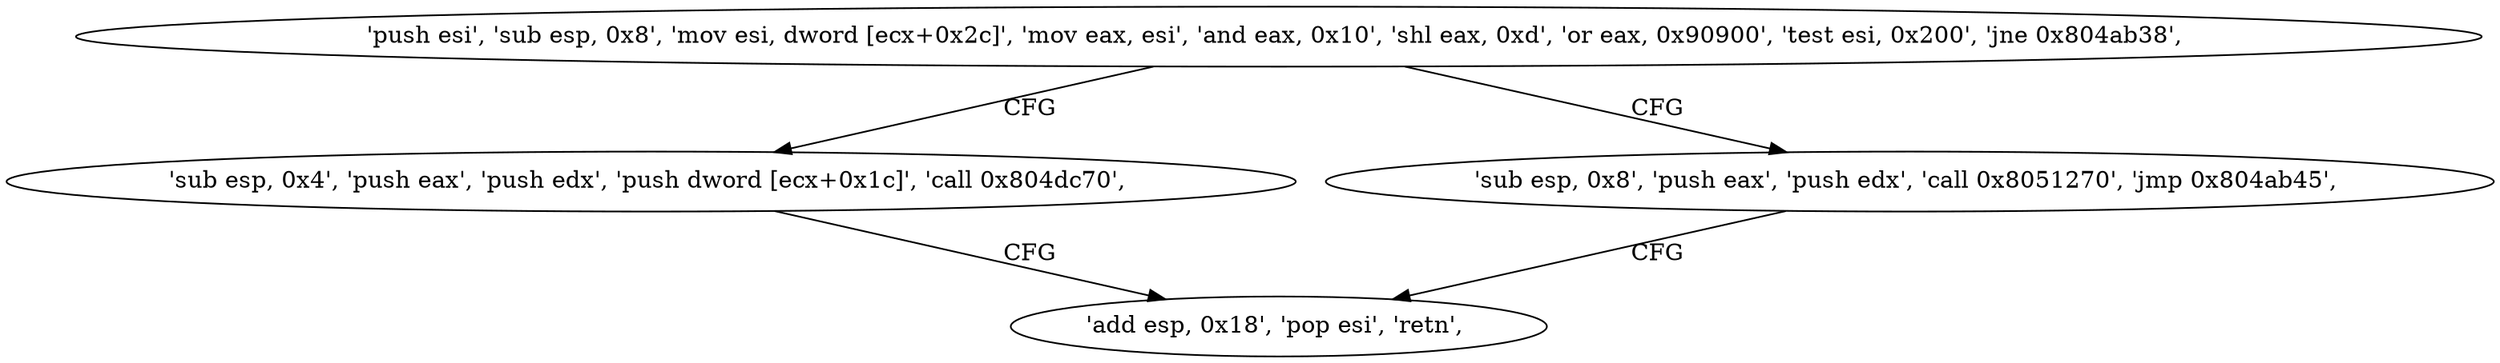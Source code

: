 digraph "func" {
"134523664" [label = "'push esi', 'sub esp, 0x8', 'mov esi, dword [ecx+0x2c]', 'mov eax, esi', 'and eax, 0x10', 'shl eax, 0xd', 'or eax, 0x90900', 'test esi, 0x200', 'jne 0x804ab38', " ]
"134523704" [label = "'sub esp, 0x4', 'push eax', 'push edx', 'push dword [ecx+0x1c]', 'call 0x804dc70', " ]
"134523692" [label = "'sub esp, 0x8', 'push eax', 'push edx', 'call 0x8051270', 'jmp 0x804ab45', " ]
"134523717" [label = "'add esp, 0x18', 'pop esi', 'retn', " ]
"134523664" -> "134523704" [ label = "CFG" ]
"134523664" -> "134523692" [ label = "CFG" ]
"134523704" -> "134523717" [ label = "CFG" ]
"134523692" -> "134523717" [ label = "CFG" ]
}
